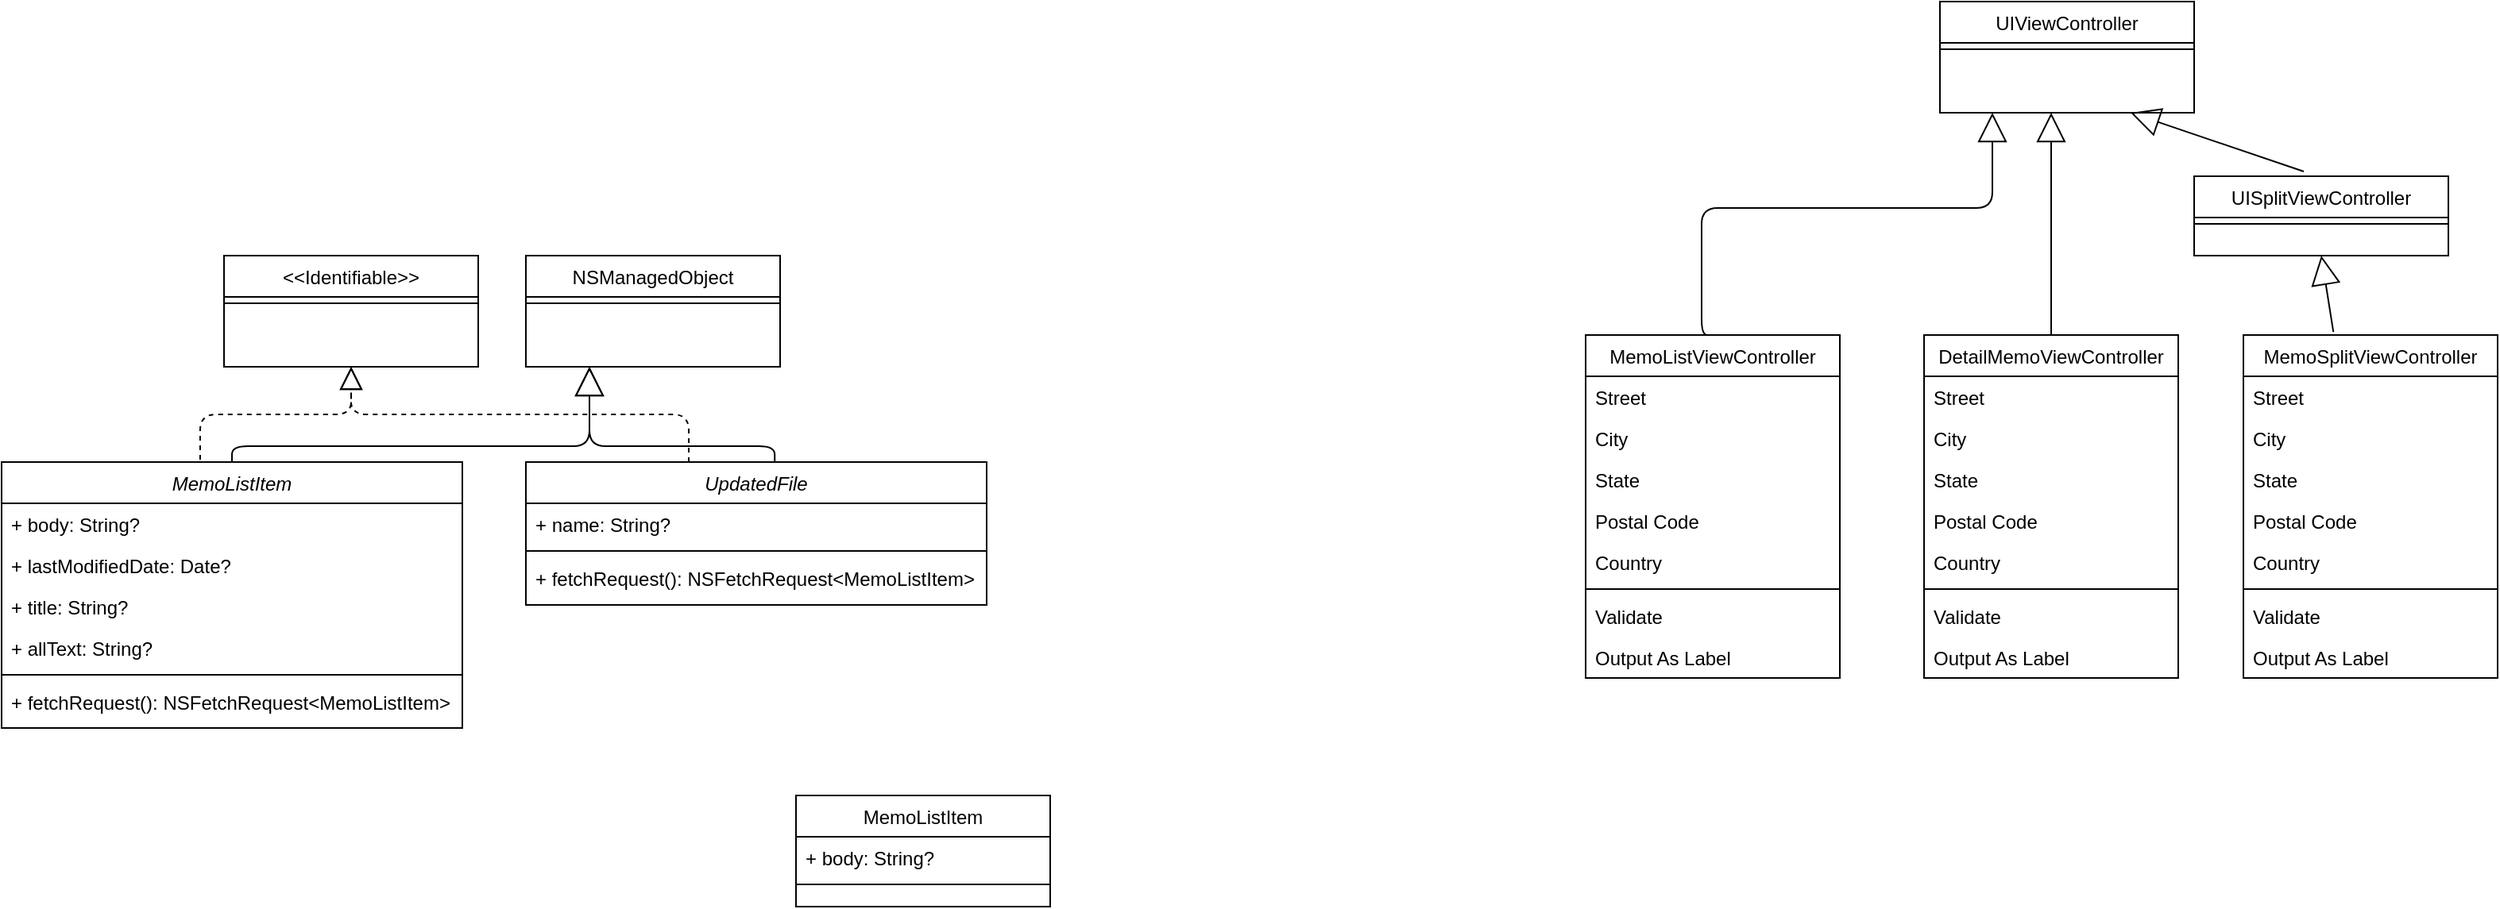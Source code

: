 <mxfile version="14.7.3" type="github">
  <diagram id="C5RBs43oDa-KdzZeNtuy" name="Page-1">
    <mxGraphModel dx="2103" dy="1753" grid="1" gridSize="10" guides="1" tooltips="1" connect="1" arrows="1" fold="1" page="1" pageScale="1" pageWidth="827" pageHeight="1169" math="0" shadow="0">
      <root>
        <mxCell id="WIyWlLk6GJQsqaUBKTNV-0" />
        <mxCell id="WIyWlLk6GJQsqaUBKTNV-1" parent="WIyWlLk6GJQsqaUBKTNV-0" />
        <mxCell id="zkfFHV4jXpPFQw0GAbJ--0" value="MemoListItem" style="swimlane;fontStyle=2;align=center;verticalAlign=top;childLayout=stackLayout;horizontal=1;startSize=26;horizontalStack=0;resizeParent=1;resizeLast=0;collapsible=1;marginBottom=0;rounded=0;shadow=0;strokeWidth=1;" parent="WIyWlLk6GJQsqaUBKTNV-1" vertex="1">
          <mxGeometry x="-170" y="150" width="290" height="167.5" as="geometry">
            <mxRectangle x="230" y="140" width="160" height="26" as="alternateBounds" />
          </mxGeometry>
        </mxCell>
        <mxCell id="7Dqou3G31h9-elp-3wO0-17" value="+ body: String?" style="text;align=left;verticalAlign=top;spacingLeft=4;spacingRight=4;overflow=hidden;rotatable=0;points=[[0,0.5],[1,0.5]];portConstraint=eastwest;" vertex="1" parent="zkfFHV4jXpPFQw0GAbJ--0">
          <mxGeometry y="26" width="290" height="26" as="geometry" />
        </mxCell>
        <mxCell id="7Dqou3G31h9-elp-3wO0-19" value="+ lastModifiedDate: Date?" style="text;align=left;verticalAlign=top;spacingLeft=4;spacingRight=4;overflow=hidden;rotatable=0;points=[[0,0.5],[1,0.5]];portConstraint=eastwest;" vertex="1" parent="zkfFHV4jXpPFQw0GAbJ--0">
          <mxGeometry y="52" width="290" height="26" as="geometry" />
        </mxCell>
        <mxCell id="7Dqou3G31h9-elp-3wO0-20" value="+ title: String?" style="text;align=left;verticalAlign=top;spacingLeft=4;spacingRight=4;overflow=hidden;rotatable=0;points=[[0,0.5],[1,0.5]];portConstraint=eastwest;" vertex="1" parent="zkfFHV4jXpPFQw0GAbJ--0">
          <mxGeometry y="78" width="290" height="26" as="geometry" />
        </mxCell>
        <mxCell id="7Dqou3G31h9-elp-3wO0-21" value="+ allText: String?" style="text;align=left;verticalAlign=top;spacingLeft=4;spacingRight=4;overflow=hidden;rotatable=0;points=[[0,0.5],[1,0.5]];portConstraint=eastwest;" vertex="1" parent="zkfFHV4jXpPFQw0GAbJ--0">
          <mxGeometry y="104" width="290" height="26" as="geometry" />
        </mxCell>
        <mxCell id="7Dqou3G31h9-elp-3wO0-24" value="" style="line;strokeWidth=1;fillColor=none;align=left;verticalAlign=middle;spacingTop=-1;spacingLeft=3;spacingRight=3;rotatable=0;labelPosition=right;points=[];portConstraint=eastwest;" vertex="1" parent="zkfFHV4jXpPFQw0GAbJ--0">
          <mxGeometry y="130" width="290" height="8" as="geometry" />
        </mxCell>
        <mxCell id="7Dqou3G31h9-elp-3wO0-23" value="+ fetchRequest(): NSFetchRequest&lt;MemoListItem&gt;" style="text;align=left;verticalAlign=top;spacingLeft=4;spacingRight=4;overflow=hidden;rotatable=0;points=[[0,0.5],[1,0.5]];portConstraint=eastwest;" vertex="1" parent="zkfFHV4jXpPFQw0GAbJ--0">
          <mxGeometry y="138" width="290" height="26" as="geometry" />
        </mxCell>
        <mxCell id="zkfFHV4jXpPFQw0GAbJ--13" value="MemoListItem" style="swimlane;fontStyle=0;align=center;verticalAlign=top;childLayout=stackLayout;horizontal=1;startSize=26;horizontalStack=0;resizeParent=1;resizeLast=0;collapsible=1;marginBottom=0;rounded=0;shadow=0;strokeWidth=1;" parent="WIyWlLk6GJQsqaUBKTNV-1" vertex="1">
          <mxGeometry x="330" y="360" width="160" height="70" as="geometry">
            <mxRectangle x="340" y="380" width="170" height="26" as="alternateBounds" />
          </mxGeometry>
        </mxCell>
        <mxCell id="zkfFHV4jXpPFQw0GAbJ--14" value="+ body: String?" style="text;align=left;verticalAlign=top;spacingLeft=4;spacingRight=4;overflow=hidden;rotatable=0;points=[[0,0.5],[1,0.5]];portConstraint=eastwest;" parent="zkfFHV4jXpPFQw0GAbJ--13" vertex="1">
          <mxGeometry y="26" width="160" height="26" as="geometry" />
        </mxCell>
        <mxCell id="zkfFHV4jXpPFQw0GAbJ--15" value="" style="line;html=1;strokeWidth=1;align=left;verticalAlign=middle;spacingTop=-1;spacingLeft=3;spacingRight=3;rotatable=0;labelPosition=right;points=[];portConstraint=eastwest;" parent="zkfFHV4jXpPFQw0GAbJ--13" vertex="1">
          <mxGeometry y="52" width="160" height="8" as="geometry" />
        </mxCell>
        <mxCell id="zkfFHV4jXpPFQw0GAbJ--17" value="MemoListViewController&#xa;" style="swimlane;fontStyle=0;align=center;verticalAlign=top;childLayout=stackLayout;horizontal=1;startSize=26;horizontalStack=0;resizeParent=1;resizeLast=0;collapsible=1;marginBottom=0;rounded=0;shadow=0;strokeWidth=1;" parent="WIyWlLk6GJQsqaUBKTNV-1" vertex="1">
          <mxGeometry x="827" y="70" width="160" height="216" as="geometry">
            <mxRectangle x="550" y="140" width="160" height="26" as="alternateBounds" />
          </mxGeometry>
        </mxCell>
        <mxCell id="zkfFHV4jXpPFQw0GAbJ--18" value="Street" style="text;align=left;verticalAlign=top;spacingLeft=4;spacingRight=4;overflow=hidden;rotatable=0;points=[[0,0.5],[1,0.5]];portConstraint=eastwest;" parent="zkfFHV4jXpPFQw0GAbJ--17" vertex="1">
          <mxGeometry y="26" width="160" height="26" as="geometry" />
        </mxCell>
        <mxCell id="zkfFHV4jXpPFQw0GAbJ--19" value="City" style="text;align=left;verticalAlign=top;spacingLeft=4;spacingRight=4;overflow=hidden;rotatable=0;points=[[0,0.5],[1,0.5]];portConstraint=eastwest;rounded=0;shadow=0;html=0;" parent="zkfFHV4jXpPFQw0GAbJ--17" vertex="1">
          <mxGeometry y="52" width="160" height="26" as="geometry" />
        </mxCell>
        <mxCell id="zkfFHV4jXpPFQw0GAbJ--20" value="State" style="text;align=left;verticalAlign=top;spacingLeft=4;spacingRight=4;overflow=hidden;rotatable=0;points=[[0,0.5],[1,0.5]];portConstraint=eastwest;rounded=0;shadow=0;html=0;" parent="zkfFHV4jXpPFQw0GAbJ--17" vertex="1">
          <mxGeometry y="78" width="160" height="26" as="geometry" />
        </mxCell>
        <mxCell id="zkfFHV4jXpPFQw0GAbJ--21" value="Postal Code" style="text;align=left;verticalAlign=top;spacingLeft=4;spacingRight=4;overflow=hidden;rotatable=0;points=[[0,0.5],[1,0.5]];portConstraint=eastwest;rounded=0;shadow=0;html=0;" parent="zkfFHV4jXpPFQw0GAbJ--17" vertex="1">
          <mxGeometry y="104" width="160" height="26" as="geometry" />
        </mxCell>
        <mxCell id="zkfFHV4jXpPFQw0GAbJ--22" value="Country" style="text;align=left;verticalAlign=top;spacingLeft=4;spacingRight=4;overflow=hidden;rotatable=0;points=[[0,0.5],[1,0.5]];portConstraint=eastwest;rounded=0;shadow=0;html=0;" parent="zkfFHV4jXpPFQw0GAbJ--17" vertex="1">
          <mxGeometry y="130" width="160" height="26" as="geometry" />
        </mxCell>
        <mxCell id="zkfFHV4jXpPFQw0GAbJ--23" value="" style="line;html=1;strokeWidth=1;align=left;verticalAlign=middle;spacingTop=-1;spacingLeft=3;spacingRight=3;rotatable=0;labelPosition=right;points=[];portConstraint=eastwest;" parent="zkfFHV4jXpPFQw0GAbJ--17" vertex="1">
          <mxGeometry y="156" width="160" height="8" as="geometry" />
        </mxCell>
        <mxCell id="zkfFHV4jXpPFQw0GAbJ--24" value="Validate" style="text;align=left;verticalAlign=top;spacingLeft=4;spacingRight=4;overflow=hidden;rotatable=0;points=[[0,0.5],[1,0.5]];portConstraint=eastwest;" parent="zkfFHV4jXpPFQw0GAbJ--17" vertex="1">
          <mxGeometry y="164" width="160" height="26" as="geometry" />
        </mxCell>
        <mxCell id="zkfFHV4jXpPFQw0GAbJ--25" value="Output As Label" style="text;align=left;verticalAlign=top;spacingLeft=4;spacingRight=4;overflow=hidden;rotatable=0;points=[[0,0.5],[1,0.5]];portConstraint=eastwest;" parent="zkfFHV4jXpPFQw0GAbJ--17" vertex="1">
          <mxGeometry y="190" width="160" height="26" as="geometry" />
        </mxCell>
        <mxCell id="7Dqou3G31h9-elp-3wO0-0" value="NSManagedObject" style="swimlane;fontStyle=0;align=center;verticalAlign=top;childLayout=stackLayout;horizontal=1;startSize=26;horizontalStack=0;resizeParent=1;resizeLast=0;collapsible=1;marginBottom=0;rounded=0;shadow=0;strokeWidth=1;" vertex="1" parent="WIyWlLk6GJQsqaUBKTNV-1">
          <mxGeometry x="160" y="20" width="160" height="70" as="geometry">
            <mxRectangle x="340" y="380" width="170" height="26" as="alternateBounds" />
          </mxGeometry>
        </mxCell>
        <mxCell id="7Dqou3G31h9-elp-3wO0-2" value="" style="line;html=1;strokeWidth=1;align=left;verticalAlign=middle;spacingTop=-1;spacingLeft=3;spacingRight=3;rotatable=0;labelPosition=right;points=[];portConstraint=eastwest;" vertex="1" parent="7Dqou3G31h9-elp-3wO0-0">
          <mxGeometry y="26" width="160" height="8" as="geometry" />
        </mxCell>
        <mxCell id="7Dqou3G31h9-elp-3wO0-5" value="" style="endArrow=block;endSize=16;endFill=0;html=1;exitX=0.5;exitY=0;exitDx=0;exitDy=0;edgeStyle=orthogonalEdgeStyle;" edge="1" parent="WIyWlLk6GJQsqaUBKTNV-1" source="zkfFHV4jXpPFQw0GAbJ--0">
          <mxGeometry width="160" relative="1" as="geometry">
            <mxPoint x="320" y="210" as="sourcePoint" />
            <mxPoint x="200" y="90" as="targetPoint" />
            <Array as="points">
              <mxPoint x="-25" y="140" />
              <mxPoint x="200" y="140" />
            </Array>
          </mxGeometry>
        </mxCell>
        <mxCell id="7Dqou3G31h9-elp-3wO0-8" value="" style="endArrow=block;endSize=16;endFill=0;html=1;exitX=0.54;exitY=0.005;exitDx=0;exitDy=0;exitPerimeter=0;edgeStyle=orthogonalEdgeStyle;" edge="1" parent="WIyWlLk6GJQsqaUBKTNV-1" source="7Dqou3G31h9-elp-3wO0-26">
          <mxGeometry width="160" relative="1" as="geometry">
            <mxPoint x="340" y="140.0" as="sourcePoint" />
            <mxPoint x="200" y="90" as="targetPoint" />
            <Array as="points">
              <mxPoint x="317" y="140" />
              <mxPoint x="200" y="140" />
            </Array>
          </mxGeometry>
        </mxCell>
        <mxCell id="7Dqou3G31h9-elp-3wO0-26" value="UpdatedFile" style="swimlane;fontStyle=2;align=center;verticalAlign=top;childLayout=stackLayout;horizontal=1;startSize=26;horizontalStack=0;resizeParent=1;resizeLast=0;collapsible=1;marginBottom=0;rounded=0;shadow=0;strokeWidth=1;" vertex="1" parent="WIyWlLk6GJQsqaUBKTNV-1">
          <mxGeometry x="160" y="150" width="290" height="90" as="geometry">
            <mxRectangle x="230" y="140" width="160" height="26" as="alternateBounds" />
          </mxGeometry>
        </mxCell>
        <mxCell id="7Dqou3G31h9-elp-3wO0-27" value="+ name: String?" style="text;align=left;verticalAlign=top;spacingLeft=4;spacingRight=4;overflow=hidden;rotatable=0;points=[[0,0.5],[1,0.5]];portConstraint=eastwest;" vertex="1" parent="7Dqou3G31h9-elp-3wO0-26">
          <mxGeometry y="26" width="290" height="26" as="geometry" />
        </mxCell>
        <mxCell id="7Dqou3G31h9-elp-3wO0-31" value="" style="line;strokeWidth=1;fillColor=none;align=left;verticalAlign=middle;spacingTop=-1;spacingLeft=3;spacingRight=3;rotatable=0;labelPosition=right;points=[];portConstraint=eastwest;" vertex="1" parent="7Dqou3G31h9-elp-3wO0-26">
          <mxGeometry y="52" width="290" height="8" as="geometry" />
        </mxCell>
        <mxCell id="7Dqou3G31h9-elp-3wO0-32" value="+ fetchRequest(): NSFetchRequest&lt;MemoListItem&gt;" style="text;align=left;verticalAlign=top;spacingLeft=4;spacingRight=4;overflow=hidden;rotatable=0;points=[[0,0.5],[1,0.5]];portConstraint=eastwest;" vertex="1" parent="7Dqou3G31h9-elp-3wO0-26">
          <mxGeometry y="60" width="290" height="26" as="geometry" />
        </mxCell>
        <mxCell id="7Dqou3G31h9-elp-3wO0-36" value="" style="endArrow=block;dashed=1;endFill=0;endSize=12;html=1;exitX=0.431;exitY=-0.009;exitDx=0;exitDy=0;exitPerimeter=0;entryX=0.5;entryY=1;entryDx=0;entryDy=0;edgeStyle=orthogonalEdgeStyle;" edge="1" parent="WIyWlLk6GJQsqaUBKTNV-1" source="zkfFHV4jXpPFQw0GAbJ--0" target="7Dqou3G31h9-elp-3wO0-38">
          <mxGeometry width="160" relative="1" as="geometry">
            <mxPoint x="-30" y="150" as="sourcePoint" />
            <mxPoint y="60" as="targetPoint" />
          </mxGeometry>
        </mxCell>
        <mxCell id="7Dqou3G31h9-elp-3wO0-37" value="" style="endArrow=block;dashed=1;endFill=0;endSize=12;html=1;exitX=0.431;exitY=-0.009;exitDx=0;exitDy=0;exitPerimeter=0;edgeStyle=orthogonalEdgeStyle;" edge="1" parent="WIyWlLk6GJQsqaUBKTNV-1">
          <mxGeometry width="160" relative="1" as="geometry">
            <mxPoint x="262.49" y="150.002" as="sourcePoint" />
            <mxPoint x="50" y="90" as="targetPoint" />
            <Array as="points">
              <mxPoint x="263" y="120" />
              <mxPoint x="50" y="120" />
            </Array>
          </mxGeometry>
        </mxCell>
        <mxCell id="7Dqou3G31h9-elp-3wO0-38" value="&lt;&lt;Identifiable&gt;&gt;" style="swimlane;fontStyle=0;align=center;verticalAlign=top;childLayout=stackLayout;horizontal=1;startSize=26;horizontalStack=0;resizeParent=1;resizeLast=0;collapsible=1;marginBottom=0;rounded=0;shadow=0;strokeWidth=1;" vertex="1" parent="WIyWlLk6GJQsqaUBKTNV-1">
          <mxGeometry x="-30" y="20" width="160" height="70" as="geometry">
            <mxRectangle x="340" y="380" width="170" height="26" as="alternateBounds" />
          </mxGeometry>
        </mxCell>
        <mxCell id="7Dqou3G31h9-elp-3wO0-39" value="" style="line;html=1;strokeWidth=1;align=left;verticalAlign=middle;spacingTop=-1;spacingLeft=3;spacingRight=3;rotatable=0;labelPosition=right;points=[];portConstraint=eastwest;" vertex="1" parent="7Dqou3G31h9-elp-3wO0-38">
          <mxGeometry y="26" width="160" height="8" as="geometry" />
        </mxCell>
        <mxCell id="7Dqou3G31h9-elp-3wO0-40" value="DetailMemoViewController" style="swimlane;fontStyle=0;align=center;verticalAlign=top;childLayout=stackLayout;horizontal=1;startSize=26;horizontalStack=0;resizeParent=1;resizeLast=0;collapsible=1;marginBottom=0;rounded=0;shadow=0;strokeWidth=1;" vertex="1" parent="WIyWlLk6GJQsqaUBKTNV-1">
          <mxGeometry x="1040" y="70" width="160" height="216" as="geometry">
            <mxRectangle x="550" y="140" width="160" height="26" as="alternateBounds" />
          </mxGeometry>
        </mxCell>
        <mxCell id="7Dqou3G31h9-elp-3wO0-41" value="Street" style="text;align=left;verticalAlign=top;spacingLeft=4;spacingRight=4;overflow=hidden;rotatable=0;points=[[0,0.5],[1,0.5]];portConstraint=eastwest;" vertex="1" parent="7Dqou3G31h9-elp-3wO0-40">
          <mxGeometry y="26" width="160" height="26" as="geometry" />
        </mxCell>
        <mxCell id="7Dqou3G31h9-elp-3wO0-42" value="City" style="text;align=left;verticalAlign=top;spacingLeft=4;spacingRight=4;overflow=hidden;rotatable=0;points=[[0,0.5],[1,0.5]];portConstraint=eastwest;rounded=0;shadow=0;html=0;" vertex="1" parent="7Dqou3G31h9-elp-3wO0-40">
          <mxGeometry y="52" width="160" height="26" as="geometry" />
        </mxCell>
        <mxCell id="7Dqou3G31h9-elp-3wO0-43" value="State" style="text;align=left;verticalAlign=top;spacingLeft=4;spacingRight=4;overflow=hidden;rotatable=0;points=[[0,0.5],[1,0.5]];portConstraint=eastwest;rounded=0;shadow=0;html=0;" vertex="1" parent="7Dqou3G31h9-elp-3wO0-40">
          <mxGeometry y="78" width="160" height="26" as="geometry" />
        </mxCell>
        <mxCell id="7Dqou3G31h9-elp-3wO0-44" value="Postal Code" style="text;align=left;verticalAlign=top;spacingLeft=4;spacingRight=4;overflow=hidden;rotatable=0;points=[[0,0.5],[1,0.5]];portConstraint=eastwest;rounded=0;shadow=0;html=0;" vertex="1" parent="7Dqou3G31h9-elp-3wO0-40">
          <mxGeometry y="104" width="160" height="26" as="geometry" />
        </mxCell>
        <mxCell id="7Dqou3G31h9-elp-3wO0-45" value="Country" style="text;align=left;verticalAlign=top;spacingLeft=4;spacingRight=4;overflow=hidden;rotatable=0;points=[[0,0.5],[1,0.5]];portConstraint=eastwest;rounded=0;shadow=0;html=0;" vertex="1" parent="7Dqou3G31h9-elp-3wO0-40">
          <mxGeometry y="130" width="160" height="26" as="geometry" />
        </mxCell>
        <mxCell id="7Dqou3G31h9-elp-3wO0-46" value="" style="line;html=1;strokeWidth=1;align=left;verticalAlign=middle;spacingTop=-1;spacingLeft=3;spacingRight=3;rotatable=0;labelPosition=right;points=[];portConstraint=eastwest;" vertex="1" parent="7Dqou3G31h9-elp-3wO0-40">
          <mxGeometry y="156" width="160" height="8" as="geometry" />
        </mxCell>
        <mxCell id="7Dqou3G31h9-elp-3wO0-47" value="Validate" style="text;align=left;verticalAlign=top;spacingLeft=4;spacingRight=4;overflow=hidden;rotatable=0;points=[[0,0.5],[1,0.5]];portConstraint=eastwest;" vertex="1" parent="7Dqou3G31h9-elp-3wO0-40">
          <mxGeometry y="164" width="160" height="26" as="geometry" />
        </mxCell>
        <mxCell id="7Dqou3G31h9-elp-3wO0-48" value="Output As Label" style="text;align=left;verticalAlign=top;spacingLeft=4;spacingRight=4;overflow=hidden;rotatable=0;points=[[0,0.5],[1,0.5]];portConstraint=eastwest;" vertex="1" parent="7Dqou3G31h9-elp-3wO0-40">
          <mxGeometry y="190" width="160" height="26" as="geometry" />
        </mxCell>
        <mxCell id="7Dqou3G31h9-elp-3wO0-49" value="MemoSplitViewController&#xa;" style="swimlane;fontStyle=0;align=center;verticalAlign=top;childLayout=stackLayout;horizontal=1;startSize=26;horizontalStack=0;resizeParent=1;resizeLast=0;collapsible=1;marginBottom=0;rounded=0;shadow=0;strokeWidth=1;" vertex="1" parent="WIyWlLk6GJQsqaUBKTNV-1">
          <mxGeometry x="1241" y="70" width="160" height="216" as="geometry">
            <mxRectangle x="550" y="140" width="160" height="26" as="alternateBounds" />
          </mxGeometry>
        </mxCell>
        <mxCell id="7Dqou3G31h9-elp-3wO0-50" value="Street" style="text;align=left;verticalAlign=top;spacingLeft=4;spacingRight=4;overflow=hidden;rotatable=0;points=[[0,0.5],[1,0.5]];portConstraint=eastwest;" vertex="1" parent="7Dqou3G31h9-elp-3wO0-49">
          <mxGeometry y="26" width="160" height="26" as="geometry" />
        </mxCell>
        <mxCell id="7Dqou3G31h9-elp-3wO0-51" value="City" style="text;align=left;verticalAlign=top;spacingLeft=4;spacingRight=4;overflow=hidden;rotatable=0;points=[[0,0.5],[1,0.5]];portConstraint=eastwest;rounded=0;shadow=0;html=0;" vertex="1" parent="7Dqou3G31h9-elp-3wO0-49">
          <mxGeometry y="52" width="160" height="26" as="geometry" />
        </mxCell>
        <mxCell id="7Dqou3G31h9-elp-3wO0-52" value="State" style="text;align=left;verticalAlign=top;spacingLeft=4;spacingRight=4;overflow=hidden;rotatable=0;points=[[0,0.5],[1,0.5]];portConstraint=eastwest;rounded=0;shadow=0;html=0;" vertex="1" parent="7Dqou3G31h9-elp-3wO0-49">
          <mxGeometry y="78" width="160" height="26" as="geometry" />
        </mxCell>
        <mxCell id="7Dqou3G31h9-elp-3wO0-53" value="Postal Code" style="text;align=left;verticalAlign=top;spacingLeft=4;spacingRight=4;overflow=hidden;rotatable=0;points=[[0,0.5],[1,0.5]];portConstraint=eastwest;rounded=0;shadow=0;html=0;" vertex="1" parent="7Dqou3G31h9-elp-3wO0-49">
          <mxGeometry y="104" width="160" height="26" as="geometry" />
        </mxCell>
        <mxCell id="7Dqou3G31h9-elp-3wO0-54" value="Country" style="text;align=left;verticalAlign=top;spacingLeft=4;spacingRight=4;overflow=hidden;rotatable=0;points=[[0,0.5],[1,0.5]];portConstraint=eastwest;rounded=0;shadow=0;html=0;" vertex="1" parent="7Dqou3G31h9-elp-3wO0-49">
          <mxGeometry y="130" width="160" height="26" as="geometry" />
        </mxCell>
        <mxCell id="7Dqou3G31h9-elp-3wO0-55" value="" style="line;html=1;strokeWidth=1;align=left;verticalAlign=middle;spacingTop=-1;spacingLeft=3;spacingRight=3;rotatable=0;labelPosition=right;points=[];portConstraint=eastwest;" vertex="1" parent="7Dqou3G31h9-elp-3wO0-49">
          <mxGeometry y="156" width="160" height="8" as="geometry" />
        </mxCell>
        <mxCell id="7Dqou3G31h9-elp-3wO0-56" value="Validate" style="text;align=left;verticalAlign=top;spacingLeft=4;spacingRight=4;overflow=hidden;rotatable=0;points=[[0,0.5],[1,0.5]];portConstraint=eastwest;" vertex="1" parent="7Dqou3G31h9-elp-3wO0-49">
          <mxGeometry y="164" width="160" height="26" as="geometry" />
        </mxCell>
        <mxCell id="7Dqou3G31h9-elp-3wO0-57" value="Output As Label" style="text;align=left;verticalAlign=top;spacingLeft=4;spacingRight=4;overflow=hidden;rotatable=0;points=[[0,0.5],[1,0.5]];portConstraint=eastwest;" vertex="1" parent="7Dqou3G31h9-elp-3wO0-49">
          <mxGeometry y="190" width="160" height="26" as="geometry" />
        </mxCell>
        <mxCell id="7Dqou3G31h9-elp-3wO0-58" value="UIViewController&#xa;" style="swimlane;fontStyle=0;align=center;verticalAlign=top;childLayout=stackLayout;horizontal=1;startSize=26;horizontalStack=0;resizeParent=1;resizeLast=0;collapsible=1;marginBottom=0;rounded=0;shadow=0;strokeWidth=1;" vertex="1" parent="WIyWlLk6GJQsqaUBKTNV-1">
          <mxGeometry x="1050" y="-140" width="160" height="70" as="geometry">
            <mxRectangle x="340" y="380" width="170" height="26" as="alternateBounds" />
          </mxGeometry>
        </mxCell>
        <mxCell id="7Dqou3G31h9-elp-3wO0-59" value="" style="line;html=1;strokeWidth=1;align=left;verticalAlign=middle;spacingTop=-1;spacingLeft=3;spacingRight=3;rotatable=0;labelPosition=right;points=[];portConstraint=eastwest;" vertex="1" parent="7Dqou3G31h9-elp-3wO0-58">
          <mxGeometry y="26" width="160" height="8" as="geometry" />
        </mxCell>
        <mxCell id="7Dqou3G31h9-elp-3wO0-60" value="UISplitViewController" style="swimlane;fontStyle=0;align=center;verticalAlign=top;childLayout=stackLayout;horizontal=1;startSize=26;horizontalStack=0;resizeParent=1;resizeLast=0;collapsible=1;marginBottom=0;rounded=0;shadow=0;strokeWidth=1;" vertex="1" parent="WIyWlLk6GJQsqaUBKTNV-1">
          <mxGeometry x="1210" y="-30" width="160" height="50" as="geometry">
            <mxRectangle x="340" y="380" width="170" height="26" as="alternateBounds" />
          </mxGeometry>
        </mxCell>
        <mxCell id="7Dqou3G31h9-elp-3wO0-61" value="" style="line;html=1;strokeWidth=1;align=left;verticalAlign=middle;spacingTop=-1;spacingLeft=3;spacingRight=3;rotatable=0;labelPosition=right;points=[];portConstraint=eastwest;" vertex="1" parent="7Dqou3G31h9-elp-3wO0-60">
          <mxGeometry y="26" width="160" height="8" as="geometry" />
        </mxCell>
        <mxCell id="7Dqou3G31h9-elp-3wO0-62" value="" style="endArrow=block;endSize=16;endFill=0;html=1;edgeStyle=orthogonalEdgeStyle;exitX=0.5;exitY=0;exitDx=0;exitDy=0;" edge="1" parent="WIyWlLk6GJQsqaUBKTNV-1" source="zkfFHV4jXpPFQw0GAbJ--17">
          <mxGeometry width="160" relative="1" as="geometry">
            <mxPoint x="900" y="60" as="sourcePoint" />
            <mxPoint x="1083" y="-70" as="targetPoint" />
            <Array as="points">
              <mxPoint x="900" y="70" />
              <mxPoint x="900" y="-10" />
              <mxPoint x="1083" y="-10" />
            </Array>
          </mxGeometry>
        </mxCell>
        <mxCell id="7Dqou3G31h9-elp-3wO0-64" value="" style="endArrow=block;endSize=16;endFill=0;html=1;exitX=0.5;exitY=0;exitDx=0;exitDy=0;" edge="1" parent="WIyWlLk6GJQsqaUBKTNV-1" source="7Dqou3G31h9-elp-3wO0-40">
          <mxGeometry width="160" relative="1" as="geometry">
            <mxPoint x="1113" y="60" as="sourcePoint" />
            <mxPoint x="1120" y="-70" as="targetPoint" />
          </mxGeometry>
        </mxCell>
        <mxCell id="7Dqou3G31h9-elp-3wO0-65" value="" style="endArrow=block;endSize=16;endFill=0;html=1;exitX=0.354;exitY=-0.009;exitDx=0;exitDy=0;exitPerimeter=0;" edge="1" parent="WIyWlLk6GJQsqaUBKTNV-1" source="7Dqou3G31h9-elp-3wO0-49">
          <mxGeometry width="160" relative="1" as="geometry">
            <mxPoint x="1130" y="80" as="sourcePoint" />
            <mxPoint x="1290" y="20" as="targetPoint" />
          </mxGeometry>
        </mxCell>
        <mxCell id="7Dqou3G31h9-elp-3wO0-67" value="" style="endArrow=block;endSize=16;endFill=0;html=1;entryX=0.75;entryY=1;entryDx=0;entryDy=0;" edge="1" parent="WIyWlLk6GJQsqaUBKTNV-1" target="7Dqou3G31h9-elp-3wO0-58">
          <mxGeometry width="160" relative="1" as="geometry">
            <mxPoint x="1279" y="-33" as="sourcePoint" />
            <mxPoint x="1123.4" y="-50" as="targetPoint" />
          </mxGeometry>
        </mxCell>
      </root>
    </mxGraphModel>
  </diagram>
</mxfile>
